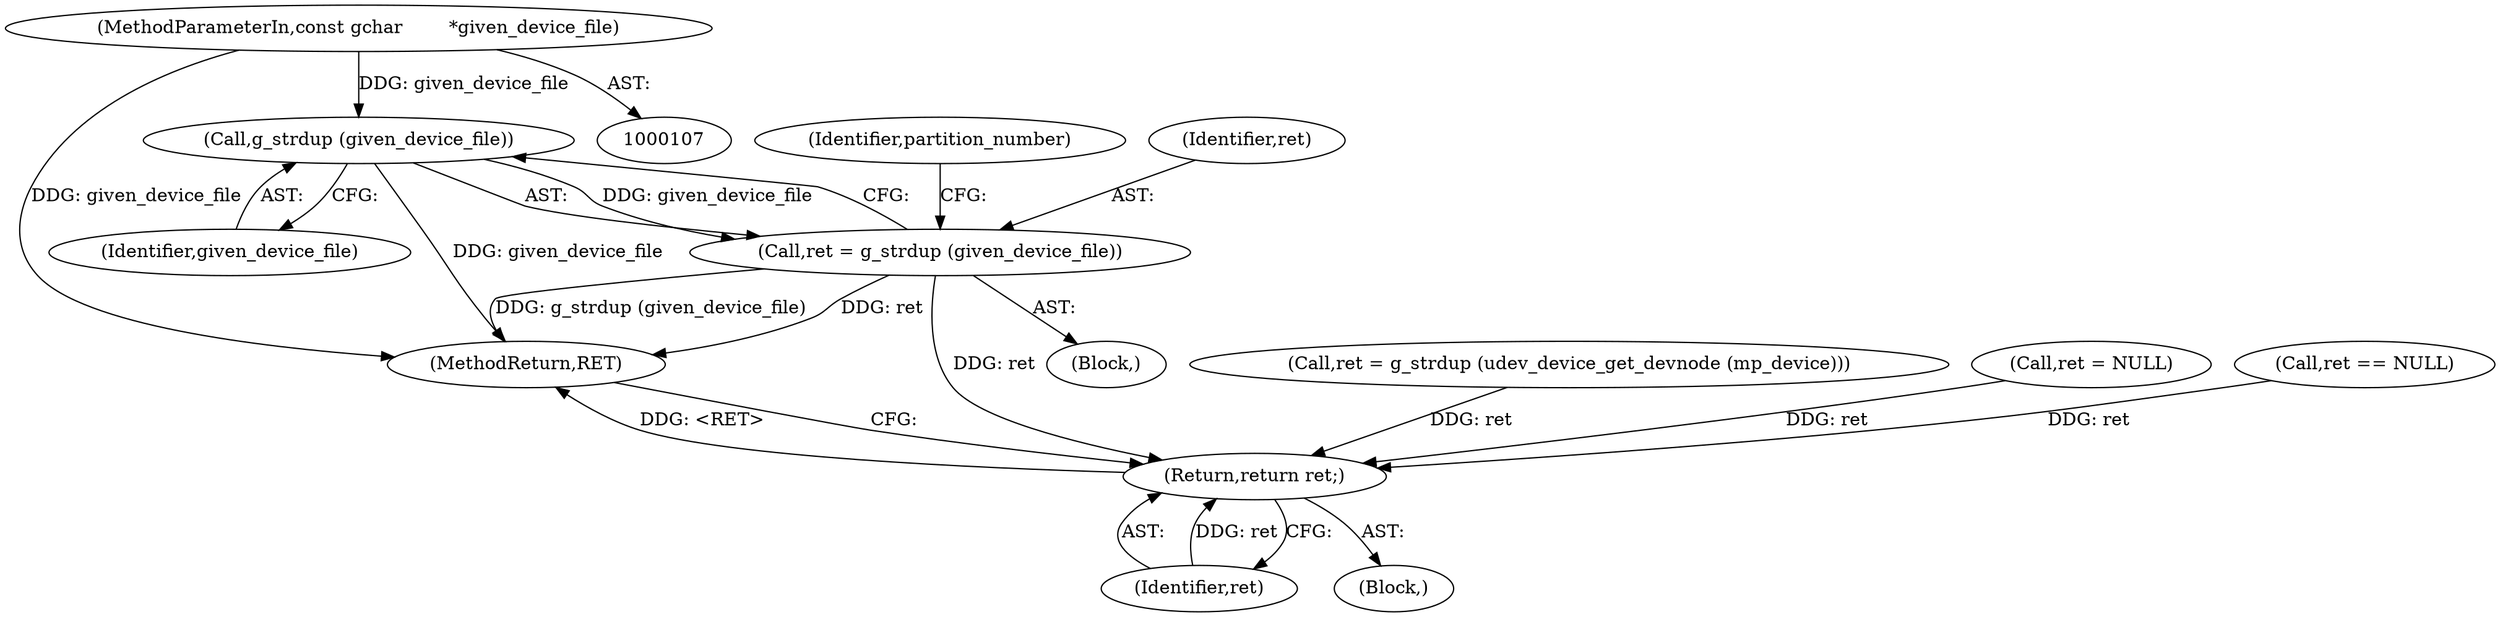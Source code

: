 digraph "0_udisks_0fcc7cb3b66f23fac53ae08647aa0007a2bd56c4_0@API" {
"1000403" [label="(Call,g_strdup (given_device_file))"];
"1000109" [label="(MethodParameterIn,const gchar        *given_device_file)"];
"1000401" [label="(Call,ret = g_strdup (given_device_file))"];
"1000444" [label="(Return,return ret;)"];
"1000402" [label="(Identifier,ret)"];
"1000403" [label="(Call,g_strdup (given_device_file))"];
"1000109" [label="(MethodParameterIn,const gchar        *given_device_file)"];
"1000229" [label="(Block,)"];
"1000404" [label="(Identifier,given_device_file)"];
"1000377" [label="(Call,ret = g_strdup (udev_device_get_devnode (mp_device)))"];
"1000127" [label="(Call,ret = NULL)"];
"1000445" [label="(Identifier,ret)"];
"1000444" [label="(Return,return ret;)"];
"1000406" [label="(Identifier,partition_number)"];
"1000401" [label="(Call,ret = g_strdup (given_device_file))"];
"1000114" [label="(Block,)"];
"1000208" [label="(Call,ret == NULL)"];
"1000446" [label="(MethodReturn,RET)"];
"1000403" -> "1000401"  [label="AST: "];
"1000403" -> "1000404"  [label="CFG: "];
"1000404" -> "1000403"  [label="AST: "];
"1000401" -> "1000403"  [label="CFG: "];
"1000403" -> "1000446"  [label="DDG: given_device_file"];
"1000403" -> "1000401"  [label="DDG: given_device_file"];
"1000109" -> "1000403"  [label="DDG: given_device_file"];
"1000109" -> "1000107"  [label="AST: "];
"1000109" -> "1000446"  [label="DDG: given_device_file"];
"1000401" -> "1000229"  [label="AST: "];
"1000402" -> "1000401"  [label="AST: "];
"1000406" -> "1000401"  [label="CFG: "];
"1000401" -> "1000446"  [label="DDG: ret"];
"1000401" -> "1000446"  [label="DDG: g_strdup (given_device_file)"];
"1000401" -> "1000444"  [label="DDG: ret"];
"1000444" -> "1000114"  [label="AST: "];
"1000444" -> "1000445"  [label="CFG: "];
"1000445" -> "1000444"  [label="AST: "];
"1000446" -> "1000444"  [label="CFG: "];
"1000444" -> "1000446"  [label="DDG: <RET>"];
"1000445" -> "1000444"  [label="DDG: ret"];
"1000208" -> "1000444"  [label="DDG: ret"];
"1000377" -> "1000444"  [label="DDG: ret"];
"1000127" -> "1000444"  [label="DDG: ret"];
}
